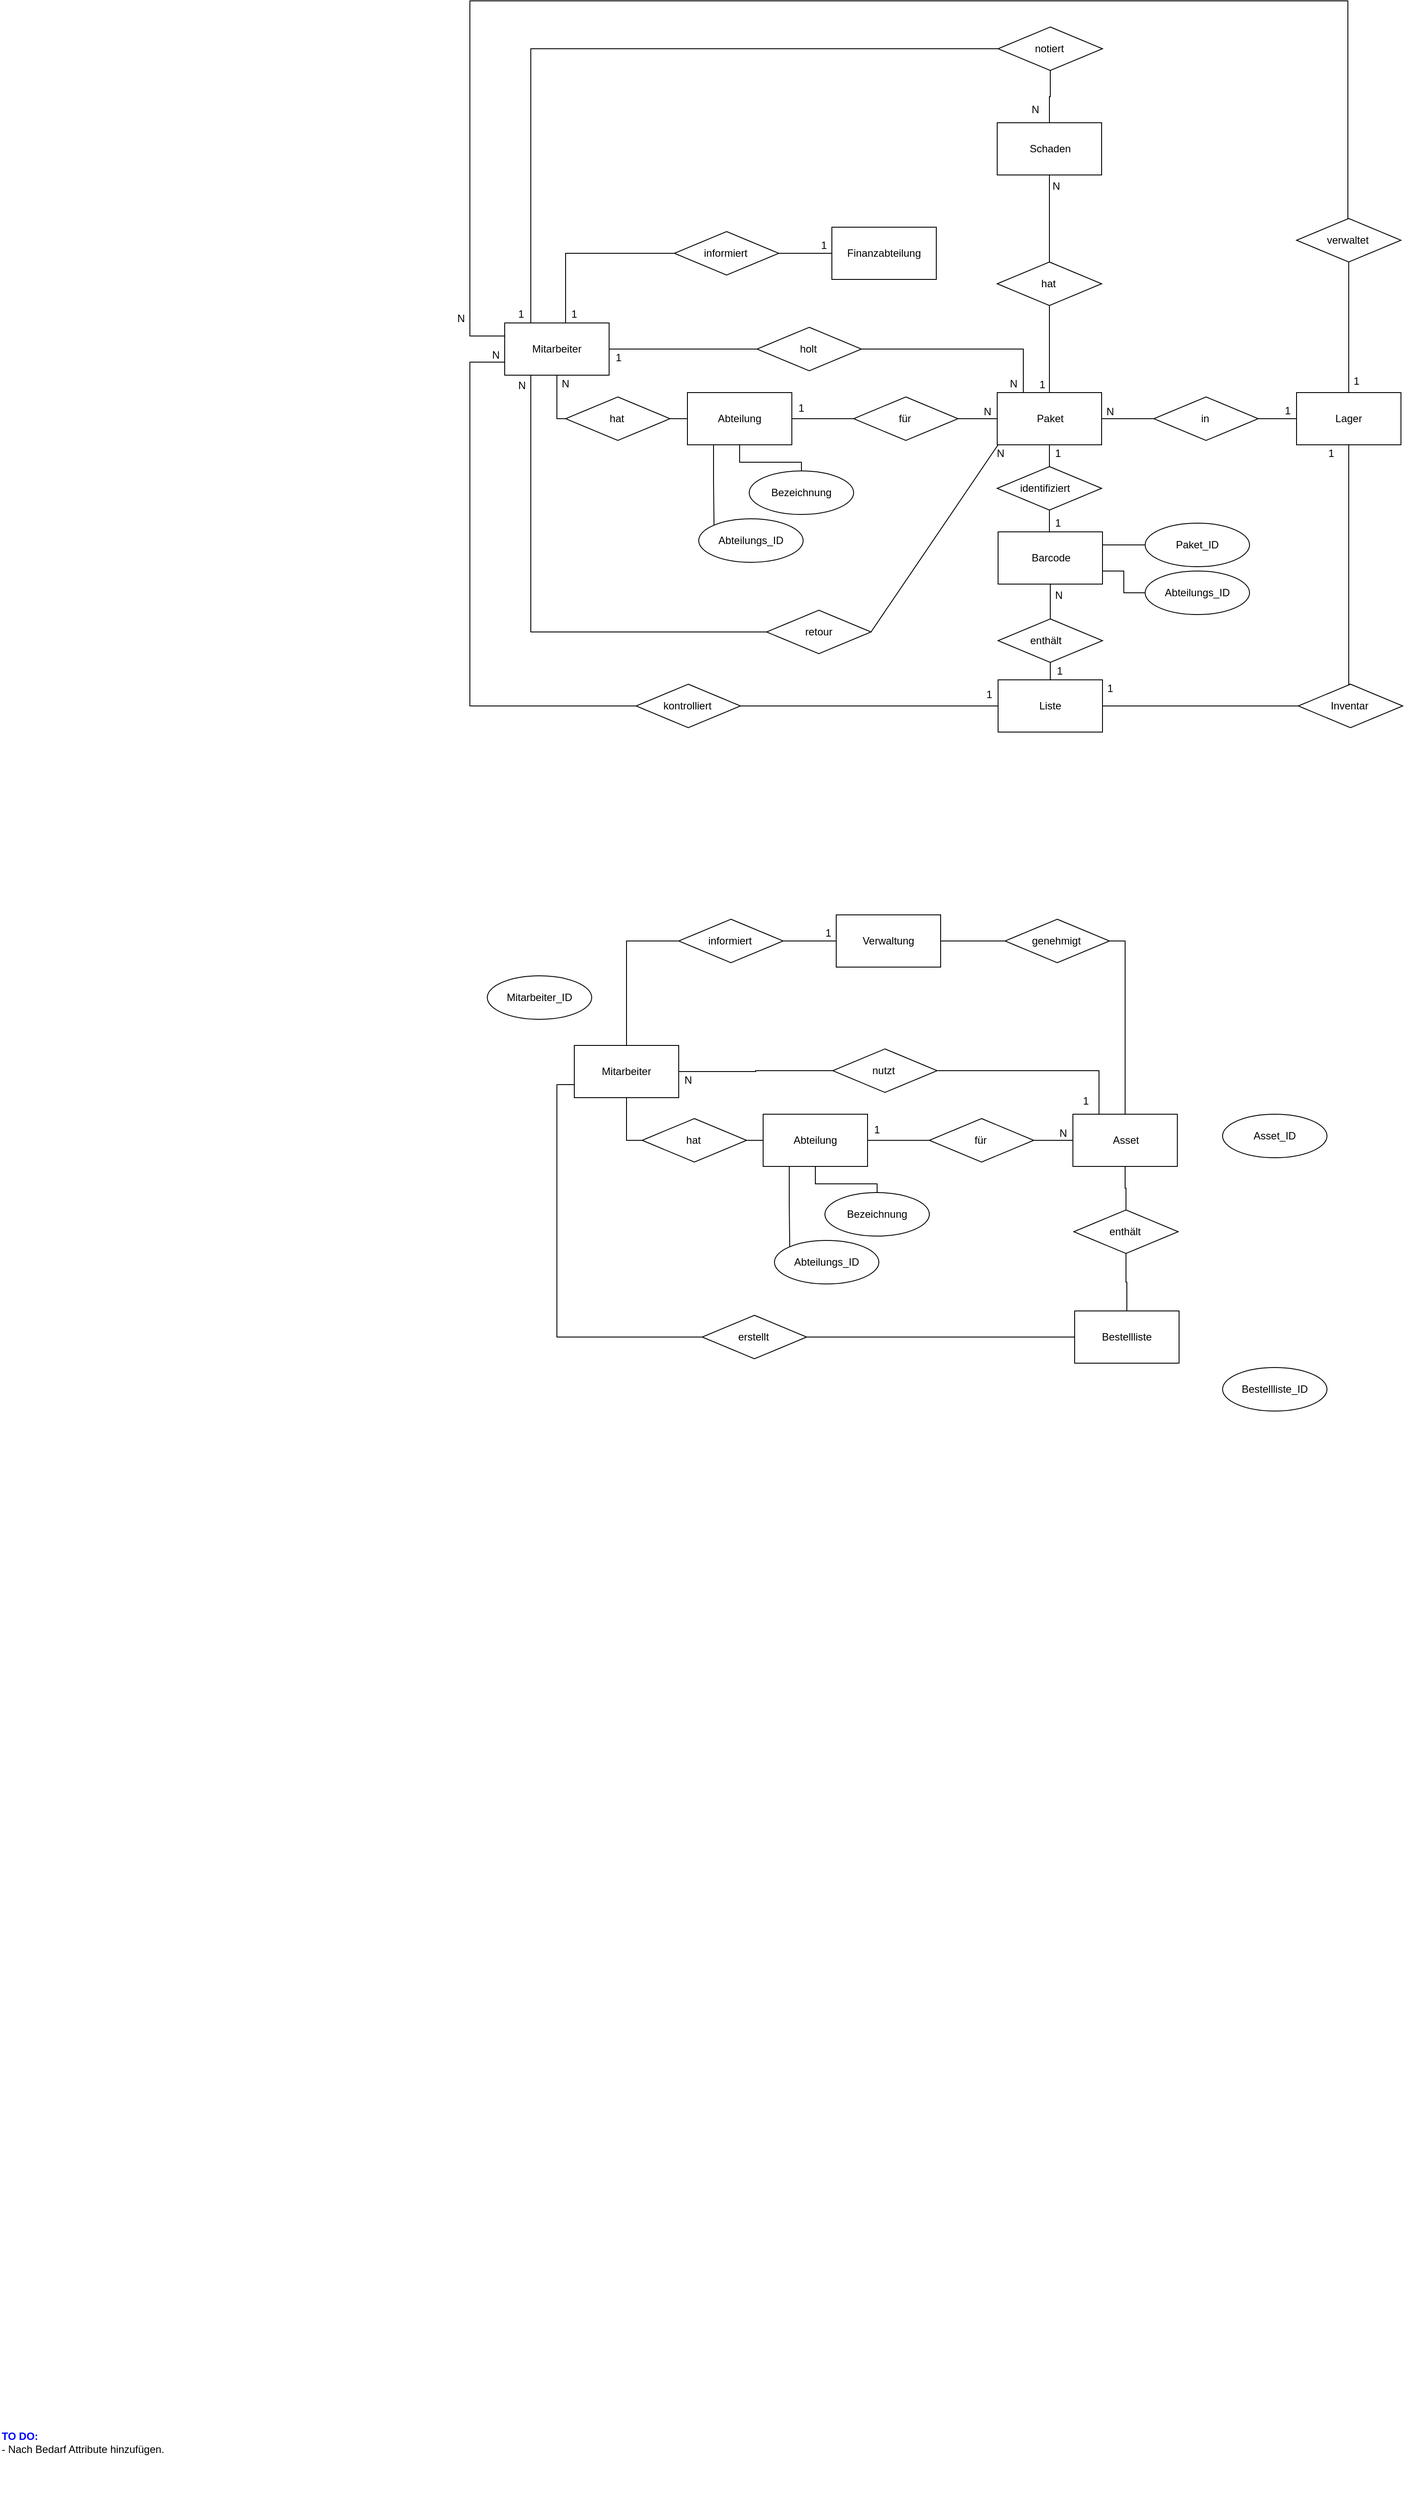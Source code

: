 <mxfile version="14.6.6" type="device"><diagram id="R2lEEEUBdFMjLlhIrx00" name="Page-1"><mxGraphModel dx="4223" dy="2031" grid="1" gridSize="10" guides="1" tooltips="1" connect="1" arrows="1" fold="1" page="1" pageScale="1" pageWidth="850" pageHeight="1100" math="0" shadow="0" extFonts="Permanent Marker^https://fonts.googleapis.com/css?family=Permanent+Marker"><root><mxCell id="0"/><mxCell id="1" parent="0"/><mxCell id="Y0P3rs4uNeHjat1fRH72-158" value="&lt;div align=&quot;left&quot;&gt;&lt;b&gt;&lt;font color=&quot;#0000FF&quot;&gt;TO DO:&lt;/font&gt; &lt;/b&gt;&lt;br&gt;&lt;/div&gt;&lt;div align=&quot;left&quot;&gt;- Nach Bedarf Attribute hinzufügen.&lt;/div&gt;" style="text;html=1;strokeColor=none;fillColor=none;align=left;verticalAlign=middle;whiteSpace=wrap;rounded=0;" parent="1" vertex="1"><mxGeometry x="-2390" y="1740" width="399" height="130" as="geometry"/></mxCell><mxCell id="_R_d_fyW46zc55ehOHIV-56" style="edgeStyle=orthogonalEdgeStyle;rounded=0;orthogonalLoop=1;jettySize=auto;html=1;exitX=1;exitY=0.5;exitDx=0;exitDy=0;entryX=0;entryY=0.5;entryDx=0;entryDy=0;endArrow=none;endFill=0;" edge="1" parent="1" source="_R_d_fyW46zc55ehOHIV-1" target="_R_d_fyW46zc55ehOHIV-52"><mxGeometry relative="1" as="geometry"/></mxCell><mxCell id="_R_d_fyW46zc55ehOHIV-76" style="edgeStyle=orthogonalEdgeStyle;rounded=0;orthogonalLoop=1;jettySize=auto;html=1;exitX=0;exitY=0.75;exitDx=0;exitDy=0;entryX=0;entryY=0.5;entryDx=0;entryDy=0;endArrow=none;endFill=0;" edge="1" parent="1" source="_R_d_fyW46zc55ehOHIV-1" target="_R_d_fyW46zc55ehOHIV-74"><mxGeometry relative="1" as="geometry"><Array as="points"><mxPoint x="-1850" y="-585"/><mxPoint x="-1850" y="-190"/></Array></mxGeometry></mxCell><mxCell id="_R_d_fyW46zc55ehOHIV-95" style="edgeStyle=orthogonalEdgeStyle;rounded=0;orthogonalLoop=1;jettySize=auto;html=1;exitX=0.5;exitY=1;exitDx=0;exitDy=0;entryX=0;entryY=0.5;entryDx=0;entryDy=0;endArrow=none;endFill=0;" edge="1" parent="1" source="_R_d_fyW46zc55ehOHIV-1" target="_R_d_fyW46zc55ehOHIV-91"><mxGeometry relative="1" as="geometry"><Array as="points"><mxPoint x="-1780" y="-570"/><mxPoint x="-1780" y="-275"/></Array></mxGeometry></mxCell><mxCell id="_R_d_fyW46zc55ehOHIV-115" style="edgeStyle=orthogonalEdgeStyle;rounded=0;orthogonalLoop=1;jettySize=auto;html=1;exitX=1;exitY=0;exitDx=0;exitDy=0;entryX=0;entryY=0.5;entryDx=0;entryDy=0;endArrow=none;endFill=0;" edge="1" parent="1" source="_R_d_fyW46zc55ehOHIV-1" target="_R_d_fyW46zc55ehOHIV-87"><mxGeometry relative="1" as="geometry"><Array as="points"><mxPoint x="-1740" y="-630"/><mxPoint x="-1740" y="-710"/></Array></mxGeometry></mxCell><mxCell id="_R_d_fyW46zc55ehOHIV-116" style="edgeStyle=orthogonalEdgeStyle;rounded=0;orthogonalLoop=1;jettySize=auto;html=1;exitX=0;exitY=0.25;exitDx=0;exitDy=0;endArrow=none;endFill=0;entryX=0.5;entryY=0;entryDx=0;entryDy=0;" edge="1" parent="1" source="_R_d_fyW46zc55ehOHIV-1" target="_R_d_fyW46zc55ehOHIV-118"><mxGeometry relative="1" as="geometry"><mxPoint x="-841" y="-850" as="targetPoint"/><Array as="points"><mxPoint x="-1850" y="-615"/><mxPoint x="-1850" y="-1000"/><mxPoint x="-841" y="-1000"/><mxPoint x="-841" y="-750"/></Array></mxGeometry></mxCell><mxCell id="_R_d_fyW46zc55ehOHIV-125" style="edgeStyle=orthogonalEdgeStyle;rounded=0;orthogonalLoop=1;jettySize=auto;html=1;exitX=0.5;exitY=0;exitDx=0;exitDy=0;endArrow=none;endFill=0;entryX=0;entryY=0.5;entryDx=0;entryDy=0;" edge="1" parent="1" source="_R_d_fyW46zc55ehOHIV-1" target="_R_d_fyW46zc55ehOHIV-33"><mxGeometry relative="1" as="geometry"><mxPoint x="-1750.059" y="-950" as="targetPoint"/><Array as="points"><mxPoint x="-1780" y="-630"/><mxPoint x="-1780" y="-945"/></Array></mxGeometry></mxCell><mxCell id="_R_d_fyW46zc55ehOHIV-1" value="" style="rounded=0;whiteSpace=wrap;html=1;" vertex="1" parent="1"><mxGeometry x="-1810" y="-630" width="120" height="60" as="geometry"/></mxCell><mxCell id="_R_d_fyW46zc55ehOHIV-3" style="edgeStyle=orthogonalEdgeStyle;rounded=0;orthogonalLoop=1;jettySize=auto;html=1;exitX=1;exitY=0.5;exitDx=0;exitDy=0;entryX=0;entryY=0.5;entryDx=0;entryDy=0;endArrow=none;endFill=0;" edge="1" parent="1" source="_R_d_fyW46zc55ehOHIV-5" target="_R_d_fyW46zc55ehOHIV-27"><mxGeometry relative="1" as="geometry"/></mxCell><mxCell id="_R_d_fyW46zc55ehOHIV-4" style="edgeStyle=orthogonalEdgeStyle;rounded=0;orthogonalLoop=1;jettySize=auto;html=1;exitX=0.5;exitY=1;exitDx=0;exitDy=0;entryX=0.5;entryY=0;entryDx=0;entryDy=0;endArrow=none;endFill=0;" edge="1" parent="1" source="_R_d_fyW46zc55ehOHIV-5" target="_R_d_fyW46zc55ehOHIV-16"><mxGeometry relative="1" as="geometry"/></mxCell><mxCell id="_R_d_fyW46zc55ehOHIV-55" style="edgeStyle=orthogonalEdgeStyle;rounded=0;orthogonalLoop=1;jettySize=auto;html=1;exitX=0.25;exitY=0;exitDx=0;exitDy=0;entryX=1;entryY=0.5;entryDx=0;entryDy=0;endArrow=none;endFill=0;" edge="1" parent="1" source="_R_d_fyW46zc55ehOHIV-5" target="_R_d_fyW46zc55ehOHIV-52"><mxGeometry relative="1" as="geometry"/></mxCell><mxCell id="_R_d_fyW46zc55ehOHIV-5" value="" style="rounded=0;whiteSpace=wrap;html=1;" vertex="1" parent="1"><mxGeometry x="-1244" y="-550" width="120" height="60" as="geometry"/></mxCell><mxCell id="_R_d_fyW46zc55ehOHIV-6" value="Paket" style="text;html=1;strokeColor=none;fillColor=none;align=center;verticalAlign=middle;whiteSpace=wrap;rounded=0;" vertex="1" parent="1"><mxGeometry x="-1203" y="-530" width="40" height="20" as="geometry"/></mxCell><mxCell id="_R_d_fyW46zc55ehOHIV-7" style="edgeStyle=orthogonalEdgeStyle;rounded=0;orthogonalLoop=1;jettySize=auto;html=1;exitX=0.5;exitY=0;exitDx=0;exitDy=0;entryX=0.5;entryY=1;entryDx=0;entryDy=0;endArrow=none;endFill=0;" edge="1" parent="1" source="_R_d_fyW46zc55ehOHIV-8" target="_R_d_fyW46zc55ehOHIV-18"><mxGeometry relative="1" as="geometry"/></mxCell><mxCell id="_R_d_fyW46zc55ehOHIV-8" value="" style="rounded=0;whiteSpace=wrap;html=1;" vertex="1" parent="1"><mxGeometry x="-1243" y="-220" width="120" height="60" as="geometry"/></mxCell><mxCell id="_R_d_fyW46zc55ehOHIV-9" value="Liste" style="text;html=1;strokeColor=none;fillColor=none;align=center;verticalAlign=middle;whiteSpace=wrap;rounded=0;" vertex="1" parent="1"><mxGeometry x="-1203" y="-200" width="40" height="20" as="geometry"/></mxCell><mxCell id="_R_d_fyW46zc55ehOHIV-10" style="edgeStyle=orthogonalEdgeStyle;rounded=0;orthogonalLoop=1;jettySize=auto;html=1;exitX=0.5;exitY=0;exitDx=0;exitDy=0;entryX=0.5;entryY=1;entryDx=0;entryDy=0;endArrow=none;endFill=0;" edge="1" parent="1" source="_R_d_fyW46zc55ehOHIV-14" target="_R_d_fyW46zc55ehOHIV-16"><mxGeometry relative="1" as="geometry"/></mxCell><mxCell id="_R_d_fyW46zc55ehOHIV-11" style="edgeStyle=orthogonalEdgeStyle;rounded=0;orthogonalLoop=1;jettySize=auto;html=1;exitX=0.5;exitY=1;exitDx=0;exitDy=0;entryX=0.5;entryY=0;entryDx=0;entryDy=0;endArrow=none;endFill=0;" edge="1" parent="1" source="_R_d_fyW46zc55ehOHIV-14" target="_R_d_fyW46zc55ehOHIV-18"><mxGeometry relative="1" as="geometry"/></mxCell><mxCell id="_R_d_fyW46zc55ehOHIV-12" style="edgeStyle=orthogonalEdgeStyle;rounded=0;orthogonalLoop=1;jettySize=auto;html=1;exitX=1;exitY=0.25;exitDx=0;exitDy=0;entryX=0;entryY=0.5;entryDx=0;entryDy=0;endArrow=none;endFill=0;" edge="1" parent="1" source="_R_d_fyW46zc55ehOHIV-14" target="_R_d_fyW46zc55ehOHIV-29"><mxGeometry relative="1" as="geometry"/></mxCell><mxCell id="_R_d_fyW46zc55ehOHIV-13" style="edgeStyle=orthogonalEdgeStyle;rounded=0;orthogonalLoop=1;jettySize=auto;html=1;exitX=1;exitY=0.75;exitDx=0;exitDy=0;entryX=0;entryY=0.5;entryDx=0;entryDy=0;endArrow=none;endFill=0;" edge="1" parent="1" source="_R_d_fyW46zc55ehOHIV-14" target="_R_d_fyW46zc55ehOHIV-31"><mxGeometry relative="1" as="geometry"/></mxCell><mxCell id="_R_d_fyW46zc55ehOHIV-14" value="" style="rounded=0;whiteSpace=wrap;html=1;" vertex="1" parent="1"><mxGeometry x="-1243" y="-390" width="120" height="60" as="geometry"/></mxCell><mxCell id="_R_d_fyW46zc55ehOHIV-15" value="Barcode" style="text;html=1;strokeColor=none;fillColor=none;align=center;verticalAlign=middle;whiteSpace=wrap;rounded=0;" vertex="1" parent="1"><mxGeometry x="-1202" y="-370" width="40" height="20" as="geometry"/></mxCell><mxCell id="_R_d_fyW46zc55ehOHIV-16" value="" style="rhombus;whiteSpace=wrap;html=1;" vertex="1" parent="1"><mxGeometry x="-1244" y="-465" width="120" height="50" as="geometry"/></mxCell><mxCell id="_R_d_fyW46zc55ehOHIV-17" value="identifiziert" style="text;html=1;strokeColor=none;fillColor=none;align=center;verticalAlign=middle;whiteSpace=wrap;rounded=0;" vertex="1" parent="1"><mxGeometry x="-1209" y="-450" width="40" height="20" as="geometry"/></mxCell><mxCell id="_R_d_fyW46zc55ehOHIV-18" value="" style="rhombus;whiteSpace=wrap;html=1;" vertex="1" parent="1"><mxGeometry x="-1243" y="-290" width="120" height="50" as="geometry"/></mxCell><mxCell id="_R_d_fyW46zc55ehOHIV-19" value="enthält" style="text;html=1;strokeColor=none;fillColor=none;align=center;verticalAlign=middle;whiteSpace=wrap;rounded=0;" vertex="1" parent="1"><mxGeometry x="-1208" y="-275" width="40" height="20" as="geometry"/></mxCell><mxCell id="_R_d_fyW46zc55ehOHIV-20" style="edgeStyle=orthogonalEdgeStyle;rounded=0;orthogonalLoop=1;jettySize=auto;html=1;exitX=0.5;exitY=1;exitDx=0;exitDy=0;entryX=0.5;entryY=0;entryDx=0;entryDy=0;endArrow=none;endFill=0;" edge="1" parent="1" source="_R_d_fyW46zc55ehOHIV-22" target="_R_d_fyW46zc55ehOHIV-25"><mxGeometry relative="1" as="geometry"/></mxCell><mxCell id="_R_d_fyW46zc55ehOHIV-22" value="" style="rounded=0;whiteSpace=wrap;html=1;" vertex="1" parent="1"><mxGeometry x="-1244" y="-860" width="120" height="60" as="geometry"/></mxCell><mxCell id="_R_d_fyW46zc55ehOHIV-23" value="Schaden" style="text;html=1;strokeColor=none;fillColor=none;align=center;verticalAlign=middle;whiteSpace=wrap;rounded=0;" vertex="1" parent="1"><mxGeometry x="-1203" y="-840" width="40" height="20" as="geometry"/></mxCell><mxCell id="_R_d_fyW46zc55ehOHIV-24" style="edgeStyle=orthogonalEdgeStyle;rounded=0;orthogonalLoop=1;jettySize=auto;html=1;exitX=0.5;exitY=1;exitDx=0;exitDy=0;endArrow=none;endFill=0;" edge="1" parent="1" source="_R_d_fyW46zc55ehOHIV-25" target="_R_d_fyW46zc55ehOHIV-5"><mxGeometry relative="1" as="geometry"/></mxCell><mxCell id="_R_d_fyW46zc55ehOHIV-25" value="" style="rhombus;whiteSpace=wrap;html=1;" vertex="1" parent="1"><mxGeometry x="-1244" y="-700" width="120" height="50" as="geometry"/></mxCell><mxCell id="_R_d_fyW46zc55ehOHIV-26" value="hat" style="text;html=1;strokeColor=none;fillColor=none;align=center;verticalAlign=middle;whiteSpace=wrap;rounded=0;" vertex="1" parent="1"><mxGeometry x="-1205" y="-685" width="40" height="20" as="geometry"/></mxCell><mxCell id="_R_d_fyW46zc55ehOHIV-27" value="" style="rhombus;whiteSpace=wrap;html=1;" vertex="1" parent="1"><mxGeometry x="-1064" y="-545" width="120" height="50" as="geometry"/></mxCell><mxCell id="_R_d_fyW46zc55ehOHIV-28" value="in" style="text;html=1;strokeColor=none;fillColor=none;align=center;verticalAlign=middle;whiteSpace=wrap;rounded=0;" vertex="1" parent="1"><mxGeometry x="-1025" y="-530" width="40" height="20" as="geometry"/></mxCell><mxCell id="_R_d_fyW46zc55ehOHIV-29" value="" style="ellipse;whiteSpace=wrap;html=1;" vertex="1" parent="1"><mxGeometry x="-1074" y="-400" width="120" height="50" as="geometry"/></mxCell><mxCell id="_R_d_fyW46zc55ehOHIV-30" value="Paket_ID" style="text;html=1;strokeColor=none;fillColor=none;align=center;verticalAlign=middle;whiteSpace=wrap;rounded=0;" vertex="1" parent="1"><mxGeometry x="-1034" y="-385" width="40" height="20" as="geometry"/></mxCell><mxCell id="_R_d_fyW46zc55ehOHIV-31" value="" style="ellipse;whiteSpace=wrap;html=1;" vertex="1" parent="1"><mxGeometry x="-1074" y="-345" width="120" height="50" as="geometry"/></mxCell><mxCell id="_R_d_fyW46zc55ehOHIV-32" value="Abteilungs_ID" style="text;html=1;strokeColor=none;fillColor=none;align=center;verticalAlign=middle;whiteSpace=wrap;rounded=0;" vertex="1" parent="1"><mxGeometry x="-1034" y="-330" width="40" height="20" as="geometry"/></mxCell><mxCell id="_R_d_fyW46zc55ehOHIV-123" style="edgeStyle=orthogonalEdgeStyle;rounded=0;orthogonalLoop=1;jettySize=auto;html=1;exitX=0.5;exitY=1;exitDx=0;exitDy=0;entryX=0.5;entryY=0;entryDx=0;entryDy=0;endArrow=none;endFill=0;" edge="1" parent="1" source="_R_d_fyW46zc55ehOHIV-33" target="_R_d_fyW46zc55ehOHIV-22"><mxGeometry relative="1" as="geometry"/></mxCell><mxCell id="_R_d_fyW46zc55ehOHIV-33" value="" style="rhombus;whiteSpace=wrap;html=1;" vertex="1" parent="1"><mxGeometry x="-1243" y="-970" width="120" height="50" as="geometry"/></mxCell><mxCell id="_R_d_fyW46zc55ehOHIV-34" value="notiert" style="text;html=1;strokeColor=none;fillColor=none;align=center;verticalAlign=middle;whiteSpace=wrap;rounded=0;" vertex="1" parent="1"><mxGeometry x="-1204" y="-955" width="40" height="20" as="geometry"/></mxCell><mxCell id="_R_d_fyW46zc55ehOHIV-36" value="N" style="text;html=1;strokeColor=none;fillColor=none;align=center;verticalAlign=middle;whiteSpace=wrap;rounded=0;" vertex="1" parent="1"><mxGeometry x="-1275" y="-538" width="40" height="20" as="geometry"/></mxCell><mxCell id="_R_d_fyW46zc55ehOHIV-37" value="1" style="text;html=1;strokeColor=none;fillColor=none;align=center;verticalAlign=middle;whiteSpace=wrap;rounded=0;" vertex="1" parent="1"><mxGeometry x="-1194" y="-410" width="40" height="20" as="geometry"/></mxCell><mxCell id="_R_d_fyW46zc55ehOHIV-38" value="1" style="text;html=1;strokeColor=none;fillColor=none;align=center;verticalAlign=middle;whiteSpace=wrap;rounded=0;" vertex="1" parent="1"><mxGeometry x="-1194" y="-490" width="40" height="20" as="geometry"/></mxCell><mxCell id="_R_d_fyW46zc55ehOHIV-39" value="1" style="text;html=1;strokeColor=none;fillColor=none;align=center;verticalAlign=middle;whiteSpace=wrap;rounded=0;" vertex="1" parent="1"><mxGeometry x="-1192" y="-240" width="40" height="20" as="geometry"/></mxCell><mxCell id="_R_d_fyW46zc55ehOHIV-40" value="N" style="text;html=1;strokeColor=none;fillColor=none;align=center;verticalAlign=middle;whiteSpace=wrap;rounded=0;" vertex="1" parent="1"><mxGeometry x="-1193" y="-327" width="40" height="20" as="geometry"/></mxCell><mxCell id="_R_d_fyW46zc55ehOHIV-41" value="1" style="text;html=1;strokeColor=none;fillColor=none;align=center;verticalAlign=middle;whiteSpace=wrap;rounded=0;" vertex="1" parent="1"><mxGeometry x="-1273" y="-213" width="40" height="20" as="geometry"/></mxCell><mxCell id="_R_d_fyW46zc55ehOHIV-42" value="N" style="text;html=1;strokeColor=none;fillColor=none;align=center;verticalAlign=middle;whiteSpace=wrap;rounded=0;" vertex="1" parent="1"><mxGeometry x="-1245" y="-570" width="40" height="20" as="geometry"/></mxCell><mxCell id="_R_d_fyW46zc55ehOHIV-43" value="1" style="text;html=1;strokeColor=none;fillColor=none;align=center;verticalAlign=middle;whiteSpace=wrap;rounded=0;" vertex="1" parent="1"><mxGeometry x="-1212" y="-569" width="40" height="20" as="geometry"/></mxCell><mxCell id="_R_d_fyW46zc55ehOHIV-44" value="N" style="text;html=1;strokeColor=none;fillColor=none;align=center;verticalAlign=middle;whiteSpace=wrap;rounded=0;" vertex="1" parent="1"><mxGeometry x="-1196" y="-797" width="40" height="20" as="geometry"/></mxCell><mxCell id="_R_d_fyW46zc55ehOHIV-45" value="N" style="text;html=1;strokeColor=none;fillColor=none;align=center;verticalAlign=middle;whiteSpace=wrap;rounded=0;" vertex="1" parent="1"><mxGeometry x="-1220" y="-885" width="40" height="20" as="geometry"/></mxCell><mxCell id="_R_d_fyW46zc55ehOHIV-46" value="N" style="text;html=1;strokeColor=none;fillColor=none;align=center;verticalAlign=middle;whiteSpace=wrap;rounded=0;" vertex="1" parent="1"><mxGeometry x="-1260" y="-490" width="40" height="20" as="geometry"/></mxCell><mxCell id="_R_d_fyW46zc55ehOHIV-47" value="N" style="text;html=1;strokeColor=none;fillColor=none;align=center;verticalAlign=middle;whiteSpace=wrap;rounded=0;" vertex="1" parent="1"><mxGeometry x="-1134" y="-538" width="40" height="20" as="geometry"/></mxCell><mxCell id="_R_d_fyW46zc55ehOHIV-48" value="1" style="text;html=1;strokeColor=none;fillColor=none;align=center;verticalAlign=middle;whiteSpace=wrap;rounded=0;" vertex="1" parent="1"><mxGeometry x="-1134" y="-220" width="40" height="20" as="geometry"/></mxCell><mxCell id="_R_d_fyW46zc55ehOHIV-50" value="Mitarbeiter" style="text;html=1;strokeColor=none;fillColor=none;align=center;verticalAlign=middle;whiteSpace=wrap;rounded=0;" vertex="1" parent="1"><mxGeometry x="-1770" y="-610" width="40" height="20" as="geometry"/></mxCell><mxCell id="_R_d_fyW46zc55ehOHIV-52" value="" style="rhombus;whiteSpace=wrap;html=1;" vertex="1" parent="1"><mxGeometry x="-1520" y="-625" width="120" height="50" as="geometry"/></mxCell><mxCell id="_R_d_fyW46zc55ehOHIV-53" value="holt" style="text;html=1;strokeColor=none;fillColor=none;align=center;verticalAlign=middle;whiteSpace=wrap;rounded=0;" vertex="1" parent="1"><mxGeometry x="-1481" y="-610" width="40" height="20" as="geometry"/></mxCell><mxCell id="_R_d_fyW46zc55ehOHIV-57" style="edgeStyle=orthogonalEdgeStyle;rounded=0;orthogonalLoop=1;jettySize=auto;html=1;exitX=0.5;exitY=1;exitDx=0;exitDy=0;entryX=0.5;entryY=0;entryDx=0;entryDy=0;endArrow=none;endFill=0;" edge="1" parent="1" source="_R_d_fyW46zc55ehOHIV-60" target="_R_d_fyW46zc55ehOHIV-64"><mxGeometry relative="1" as="geometry"/></mxCell><mxCell id="_R_d_fyW46zc55ehOHIV-58" style="edgeStyle=orthogonalEdgeStyle;rounded=0;orthogonalLoop=1;jettySize=auto;html=1;exitX=0.25;exitY=1;exitDx=0;exitDy=0;entryX=0;entryY=0;entryDx=0;entryDy=0;endArrow=none;endFill=0;" edge="1" parent="1" source="_R_d_fyW46zc55ehOHIV-60" target="_R_d_fyW46zc55ehOHIV-66"><mxGeometry relative="1" as="geometry"/></mxCell><mxCell id="_R_d_fyW46zc55ehOHIV-59" style="edgeStyle=orthogonalEdgeStyle;rounded=0;orthogonalLoop=1;jettySize=auto;html=1;exitX=1;exitY=0.5;exitDx=0;exitDy=0;entryX=0;entryY=0.5;entryDx=0;entryDy=0;endArrow=none;endFill=0;" edge="1" parent="1" source="_R_d_fyW46zc55ehOHIV-60" target="_R_d_fyW46zc55ehOHIV-62"><mxGeometry relative="1" as="geometry"/></mxCell><mxCell id="_R_d_fyW46zc55ehOHIV-60" value="" style="rounded=0;whiteSpace=wrap;html=1;" vertex="1" parent="1"><mxGeometry x="-1600" y="-550" width="120" height="60" as="geometry"/></mxCell><mxCell id="_R_d_fyW46zc55ehOHIV-61" value="Abteilung" style="text;html=1;strokeColor=none;fillColor=none;align=center;verticalAlign=middle;whiteSpace=wrap;rounded=0;" vertex="1" parent="1"><mxGeometry x="-1560" y="-530" width="40" height="20" as="geometry"/></mxCell><mxCell id="_R_d_fyW46zc55ehOHIV-69" style="edgeStyle=orthogonalEdgeStyle;rounded=0;orthogonalLoop=1;jettySize=auto;html=1;exitX=1;exitY=0.5;exitDx=0;exitDy=0;endArrow=none;endFill=0;" edge="1" parent="1" source="_R_d_fyW46zc55ehOHIV-62" target="_R_d_fyW46zc55ehOHIV-5"><mxGeometry relative="1" as="geometry"/></mxCell><mxCell id="_R_d_fyW46zc55ehOHIV-62" value="" style="rhombus;whiteSpace=wrap;html=1;" vertex="1" parent="1"><mxGeometry x="-1409" y="-545" width="120" height="50" as="geometry"/></mxCell><mxCell id="_R_d_fyW46zc55ehOHIV-63" value="für" style="text;html=1;strokeColor=none;fillColor=none;align=center;verticalAlign=middle;whiteSpace=wrap;rounded=0;" vertex="1" parent="1"><mxGeometry x="-1370" y="-530" width="40" height="20" as="geometry"/></mxCell><mxCell id="_R_d_fyW46zc55ehOHIV-64" value="" style="ellipse;whiteSpace=wrap;html=1;" vertex="1" parent="1"><mxGeometry x="-1529" y="-460" width="120" height="50" as="geometry"/></mxCell><mxCell id="_R_d_fyW46zc55ehOHIV-65" value="Bezeichnung" style="text;html=1;strokeColor=none;fillColor=none;align=center;verticalAlign=middle;whiteSpace=wrap;rounded=0;" vertex="1" parent="1"><mxGeometry x="-1489" y="-445" width="40" height="20" as="geometry"/></mxCell><mxCell id="_R_d_fyW46zc55ehOHIV-66" value="" style="ellipse;whiteSpace=wrap;html=1;" vertex="1" parent="1"><mxGeometry x="-1587" y="-405" width="120" height="50" as="geometry"/></mxCell><mxCell id="_R_d_fyW46zc55ehOHIV-67" value="Abteilungs_ID" style="text;html=1;strokeColor=none;fillColor=none;align=center;verticalAlign=middle;whiteSpace=wrap;rounded=0;" vertex="1" parent="1"><mxGeometry x="-1547" y="-390" width="40" height="20" as="geometry"/></mxCell><mxCell id="_R_d_fyW46zc55ehOHIV-68" value="1" style="text;html=1;strokeColor=none;fillColor=none;align=center;verticalAlign=middle;whiteSpace=wrap;rounded=0;" vertex="1" parent="1"><mxGeometry x="-1489" y="-542" width="40" height="20" as="geometry"/></mxCell><mxCell id="_R_d_fyW46zc55ehOHIV-77" style="edgeStyle=orthogonalEdgeStyle;rounded=0;orthogonalLoop=1;jettySize=auto;html=1;exitX=1;exitY=0.5;exitDx=0;exitDy=0;entryX=0;entryY=0.5;entryDx=0;entryDy=0;endArrow=none;endFill=0;" edge="1" parent="1" source="_R_d_fyW46zc55ehOHIV-74" target="_R_d_fyW46zc55ehOHIV-8"><mxGeometry relative="1" as="geometry"/></mxCell><mxCell id="_R_d_fyW46zc55ehOHIV-74" value="" style="rhombus;whiteSpace=wrap;html=1;" vertex="1" parent="1"><mxGeometry x="-1659" y="-215" width="120" height="50" as="geometry"/></mxCell><mxCell id="_R_d_fyW46zc55ehOHIV-75" value="kontrolliert" style="text;html=1;strokeColor=none;fillColor=none;align=center;verticalAlign=middle;whiteSpace=wrap;rounded=0;" vertex="1" parent="1"><mxGeometry x="-1620" y="-200" width="40" height="20" as="geometry"/></mxCell><mxCell id="_R_d_fyW46zc55ehOHIV-84" style="edgeStyle=orthogonalEdgeStyle;rounded=0;orthogonalLoop=1;jettySize=auto;html=1;exitX=0;exitY=0.5;exitDx=0;exitDy=0;entryX=1;entryY=0.5;entryDx=0;entryDy=0;endArrow=none;endFill=0;" edge="1" parent="1" source="_R_d_fyW46zc55ehOHIV-85" target="_R_d_fyW46zc55ehOHIV-87"><mxGeometry relative="1" as="geometry"/></mxCell><mxCell id="_R_d_fyW46zc55ehOHIV-85" value="" style="rounded=0;whiteSpace=wrap;html=1;" vertex="1" parent="1"><mxGeometry x="-1434" y="-740" width="120" height="60" as="geometry"/></mxCell><mxCell id="_R_d_fyW46zc55ehOHIV-86" value="Finanzabteilung" style="text;html=1;strokeColor=none;fillColor=none;align=center;verticalAlign=middle;whiteSpace=wrap;rounded=0;" vertex="1" parent="1"><mxGeometry x="-1394" y="-720" width="40" height="20" as="geometry"/></mxCell><mxCell id="_R_d_fyW46zc55ehOHIV-87" value="" style="rhombus;whiteSpace=wrap;html=1;" vertex="1" parent="1"><mxGeometry x="-1615" y="-735" width="120" height="50" as="geometry"/></mxCell><mxCell id="_R_d_fyW46zc55ehOHIV-88" value="informiert" style="text;html=1;strokeColor=none;fillColor=none;align=center;verticalAlign=middle;whiteSpace=wrap;rounded=0;" vertex="1" parent="1"><mxGeometry x="-1576" y="-720" width="40" height="20" as="geometry"/></mxCell><mxCell id="_R_d_fyW46zc55ehOHIV-89" value="1" style="text;html=1;strokeColor=none;fillColor=none;align=center;verticalAlign=middle;whiteSpace=wrap;rounded=0;" vertex="1" parent="1"><mxGeometry x="-1463" y="-729" width="40" height="20" as="geometry"/></mxCell><mxCell id="_R_d_fyW46zc55ehOHIV-91" value="" style="rhombus;whiteSpace=wrap;html=1;" vertex="1" parent="1"><mxGeometry x="-1509" y="-300" width="120" height="50" as="geometry"/></mxCell><mxCell id="_R_d_fyW46zc55ehOHIV-94" value="" style="endArrow=none;html=1;exitX=1;exitY=0.5;exitDx=0;exitDy=0;" edge="1" parent="1" source="_R_d_fyW46zc55ehOHIV-91"><mxGeometry width="50" height="50" relative="1" as="geometry"><mxPoint x="-1293" y="-440" as="sourcePoint"/><mxPoint x="-1243" y="-490" as="targetPoint"/></mxGeometry></mxCell><mxCell id="_R_d_fyW46zc55ehOHIV-96" value="retour" style="text;html=1;strokeColor=none;fillColor=none;align=center;verticalAlign=middle;whiteSpace=wrap;rounded=0;" vertex="1" parent="1"><mxGeometry x="-1469" y="-285" width="40" height="20" as="geometry"/></mxCell><mxCell id="_R_d_fyW46zc55ehOHIV-97" style="edgeStyle=orthogonalEdgeStyle;rounded=0;orthogonalLoop=1;jettySize=auto;html=1;exitX=0;exitY=0.5;exitDx=0;exitDy=0;entryX=1;entryY=0.5;entryDx=0;entryDy=0;endArrow=none;endFill=0;" edge="1" parent="1" source="_R_d_fyW46zc55ehOHIV-98" target="_R_d_fyW46zc55ehOHIV-27"><mxGeometry relative="1" as="geometry"><mxPoint x="-790.0" y="-519" as="targetPoint"/></mxGeometry></mxCell><mxCell id="_R_d_fyW46zc55ehOHIV-110" style="edgeStyle=orthogonalEdgeStyle;rounded=0;orthogonalLoop=1;jettySize=auto;html=1;exitX=0.75;exitY=1;exitDx=0;exitDy=0;entryX=0.5;entryY=0;entryDx=0;entryDy=0;endArrow=none;endFill=0;" edge="1" parent="1" source="_R_d_fyW46zc55ehOHIV-98" target="_R_d_fyW46zc55ehOHIV-105"><mxGeometry relative="1" as="geometry"><Array as="points"><mxPoint x="-840" y="-490"/><mxPoint x="-840" y="-215"/></Array></mxGeometry></mxCell><mxCell id="_R_d_fyW46zc55ehOHIV-98" value="" style="rounded=0;whiteSpace=wrap;html=1;" vertex="1" parent="1"><mxGeometry x="-900" y="-550" width="120" height="60" as="geometry"/></mxCell><mxCell id="_R_d_fyW46zc55ehOHIV-99" value="Lager" style="text;html=1;strokeColor=none;fillColor=none;align=center;verticalAlign=middle;whiteSpace=wrap;rounded=0;" vertex="1" parent="1"><mxGeometry x="-860" y="-530" width="40" height="20" as="geometry"/></mxCell><mxCell id="_R_d_fyW46zc55ehOHIV-102" value="1" style="text;html=1;strokeColor=none;fillColor=none;align=center;verticalAlign=middle;whiteSpace=wrap;rounded=0;" vertex="1" parent="1"><mxGeometry x="-930" y="-539" width="40" height="20" as="geometry"/></mxCell><mxCell id="_R_d_fyW46zc55ehOHIV-103" value="1" style="text;html=1;strokeColor=none;fillColor=none;align=center;verticalAlign=middle;whiteSpace=wrap;rounded=0;" vertex="1" parent="1"><mxGeometry x="-851" y="-573" width="40" height="20" as="geometry"/></mxCell><mxCell id="_R_d_fyW46zc55ehOHIV-104" value="1" style="text;html=1;strokeColor=none;fillColor=none;align=center;verticalAlign=middle;whiteSpace=wrap;rounded=0;" vertex="1" parent="1"><mxGeometry x="-880" y="-490" width="40" height="20" as="geometry"/></mxCell><mxCell id="_R_d_fyW46zc55ehOHIV-114" style="edgeStyle=orthogonalEdgeStyle;rounded=0;orthogonalLoop=1;jettySize=auto;html=1;exitX=0;exitY=0.5;exitDx=0;exitDy=0;entryX=1;entryY=0.5;entryDx=0;entryDy=0;endArrow=none;endFill=0;" edge="1" parent="1" source="_R_d_fyW46zc55ehOHIV-105" target="_R_d_fyW46zc55ehOHIV-8"><mxGeometry relative="1" as="geometry"/></mxCell><mxCell id="_R_d_fyW46zc55ehOHIV-105" value="" style="rhombus;whiteSpace=wrap;html=1;" vertex="1" parent="1"><mxGeometry x="-898" y="-215" width="120" height="50" as="geometry"/></mxCell><mxCell id="_R_d_fyW46zc55ehOHIV-106" value="Inventar" style="text;html=1;strokeColor=none;fillColor=none;align=center;verticalAlign=middle;whiteSpace=wrap;rounded=0;" vertex="1" parent="1"><mxGeometry x="-859" y="-200" width="40" height="20" as="geometry"/></mxCell><mxCell id="_R_d_fyW46zc55ehOHIV-120" style="edgeStyle=orthogonalEdgeStyle;rounded=0;orthogonalLoop=1;jettySize=auto;html=1;exitX=0.5;exitY=1;exitDx=0;exitDy=0;entryX=0.5;entryY=0;entryDx=0;entryDy=0;endArrow=none;endFill=0;" edge="1" parent="1" source="_R_d_fyW46zc55ehOHIV-118" target="_R_d_fyW46zc55ehOHIV-98"><mxGeometry relative="1" as="geometry"/></mxCell><mxCell id="_R_d_fyW46zc55ehOHIV-118" value="" style="rhombus;whiteSpace=wrap;html=1;" vertex="1" parent="1"><mxGeometry x="-900" y="-750" width="120" height="50" as="geometry"/></mxCell><mxCell id="_R_d_fyW46zc55ehOHIV-119" value="verwaltet" style="text;html=1;strokeColor=none;fillColor=none;align=center;verticalAlign=middle;whiteSpace=wrap;rounded=0;" vertex="1" parent="1"><mxGeometry x="-861" y="-735" width="40" height="20" as="geometry"/></mxCell><mxCell id="_R_d_fyW46zc55ehOHIV-128" style="edgeStyle=orthogonalEdgeStyle;rounded=0;orthogonalLoop=1;jettySize=auto;html=1;exitX=1;exitY=0.5;exitDx=0;exitDy=0;entryX=0;entryY=0.5;entryDx=0;entryDy=0;endArrow=none;endFill=0;" edge="1" parent="1" source="_R_d_fyW46zc55ehOHIV-126" target="_R_d_fyW46zc55ehOHIV-60"><mxGeometry relative="1" as="geometry"/></mxCell><mxCell id="_R_d_fyW46zc55ehOHIV-129" style="edgeStyle=orthogonalEdgeStyle;rounded=0;orthogonalLoop=1;jettySize=auto;html=1;exitX=0;exitY=0.5;exitDx=0;exitDy=0;entryX=0.5;entryY=1;entryDx=0;entryDy=0;endArrow=none;endFill=0;" edge="1" parent="1" source="_R_d_fyW46zc55ehOHIV-126" target="_R_d_fyW46zc55ehOHIV-1"><mxGeometry relative="1" as="geometry"><Array as="points"><mxPoint x="-1750" y="-520"/></Array></mxGeometry></mxCell><mxCell id="_R_d_fyW46zc55ehOHIV-126" value="" style="rhombus;whiteSpace=wrap;html=1;" vertex="1" parent="1"><mxGeometry x="-1740" y="-545" width="120" height="50" as="geometry"/></mxCell><mxCell id="_R_d_fyW46zc55ehOHIV-127" value="hat" style="text;html=1;strokeColor=none;fillColor=none;align=center;verticalAlign=middle;whiteSpace=wrap;rounded=0;" vertex="1" parent="1"><mxGeometry x="-1701" y="-530" width="40" height="20" as="geometry"/></mxCell><mxCell id="_R_d_fyW46zc55ehOHIV-131" value="1" style="text;html=1;strokeColor=none;fillColor=none;align=center;verticalAlign=middle;whiteSpace=wrap;rounded=0;" vertex="1" parent="1"><mxGeometry x="-1750" y="-650" width="40" height="20" as="geometry"/></mxCell><mxCell id="_R_d_fyW46zc55ehOHIV-132" value="1" style="text;html=1;strokeColor=none;fillColor=none;align=center;verticalAlign=middle;whiteSpace=wrap;rounded=0;" vertex="1" parent="1"><mxGeometry x="-1699" y="-600" width="40" height="20" as="geometry"/></mxCell><mxCell id="_R_d_fyW46zc55ehOHIV-133" value="N" style="text;html=1;strokeColor=none;fillColor=none;align=center;verticalAlign=middle;whiteSpace=wrap;rounded=0;" vertex="1" parent="1"><mxGeometry x="-1760" y="-570" width="40" height="20" as="geometry"/></mxCell><mxCell id="_R_d_fyW46zc55ehOHIV-135" value="N" style="text;html=1;strokeColor=none;fillColor=none;align=center;verticalAlign=middle;whiteSpace=wrap;rounded=0;" vertex="1" parent="1"><mxGeometry x="-1810" y="-568" width="40" height="20" as="geometry"/></mxCell><mxCell id="_R_d_fyW46zc55ehOHIV-137" value="N" style="text;html=1;strokeColor=none;fillColor=none;align=center;verticalAlign=middle;whiteSpace=wrap;rounded=0;" vertex="1" parent="1"><mxGeometry x="-1840" y="-603" width="40" height="20" as="geometry"/></mxCell><mxCell id="_R_d_fyW46zc55ehOHIV-138" value="1" style="text;html=1;strokeColor=none;fillColor=none;align=center;verticalAlign=middle;whiteSpace=wrap;rounded=0;" vertex="1" parent="1"><mxGeometry x="-1811" y="-650" width="40" height="20" as="geometry"/></mxCell><mxCell id="_R_d_fyW46zc55ehOHIV-141" value="N" style="text;html=1;strokeColor=none;fillColor=none;align=center;verticalAlign=middle;whiteSpace=wrap;rounded=0;" vertex="1" parent="1"><mxGeometry x="-1880" y="-645" width="40" height="20" as="geometry"/></mxCell><mxCell id="_R_d_fyW46zc55ehOHIV-215" style="edgeStyle=orthogonalEdgeStyle;rounded=0;orthogonalLoop=1;jettySize=auto;html=1;exitX=0;exitY=0.75;exitDx=0;exitDy=0;endArrow=none;endFill=0;entryX=0;entryY=0.5;entryDx=0;entryDy=0;" edge="1" parent="1" source="_R_d_fyW46zc55ehOHIV-151" target="_R_d_fyW46zc55ehOHIV-216"><mxGeometry relative="1" as="geometry"><mxPoint x="-1680" y="500" as="targetPoint"/><Array as="points"><mxPoint x="-1750" y="245"/><mxPoint x="-1750" y="535"/></Array></mxGeometry></mxCell><mxCell id="_R_d_fyW46zc55ehOHIV-151" value="" style="rounded=0;whiteSpace=wrap;html=1;" vertex="1" parent="1"><mxGeometry x="-1730.0" y="200" width="120" height="60" as="geometry"/></mxCell><mxCell id="_R_d_fyW46zc55ehOHIV-152" value="Mitarbeiter" style="text;html=1;strokeColor=none;fillColor=none;align=center;verticalAlign=middle;whiteSpace=wrap;rounded=0;" vertex="1" parent="1"><mxGeometry x="-1690.0" y="220" width="40" height="20" as="geometry"/></mxCell><mxCell id="_R_d_fyW46zc55ehOHIV-156" style="edgeStyle=orthogonalEdgeStyle;rounded=0;orthogonalLoop=1;jettySize=auto;html=1;exitX=0.25;exitY=0;exitDx=0;exitDy=0;entryX=1;entryY=0.5;entryDx=0;entryDy=0;endArrow=none;endFill=0;" edge="1" parent="1" source="_R_d_fyW46zc55ehOHIV-157" target="_R_d_fyW46zc55ehOHIV-173"><mxGeometry relative="1" as="geometry"/></mxCell><mxCell id="_R_d_fyW46zc55ehOHIV-157" value="" style="rounded=0;whiteSpace=wrap;html=1;" vertex="1" parent="1"><mxGeometry x="-1157" y="279" width="120" height="60" as="geometry"/></mxCell><mxCell id="_R_d_fyW46zc55ehOHIV-158" value="Asset" style="text;html=1;strokeColor=none;fillColor=none;align=center;verticalAlign=middle;whiteSpace=wrap;rounded=0;" vertex="1" parent="1"><mxGeometry x="-1116" y="299" width="40" height="20" as="geometry"/></mxCell><mxCell id="_R_d_fyW46zc55ehOHIV-167" value="N" style="text;html=1;strokeColor=none;fillColor=none;align=center;verticalAlign=middle;whiteSpace=wrap;rounded=0;" vertex="1" parent="1"><mxGeometry x="-1188" y="291" width="40" height="20" as="geometry"/></mxCell><mxCell id="_R_d_fyW46zc55ehOHIV-170" value="N" style="text;html=1;strokeColor=none;fillColor=none;align=center;verticalAlign=middle;whiteSpace=wrap;rounded=0;" vertex="1" parent="1"><mxGeometry x="-1619" y="230" width="40" height="20" as="geometry"/></mxCell><mxCell id="_R_d_fyW46zc55ehOHIV-225" style="edgeStyle=orthogonalEdgeStyle;rounded=0;orthogonalLoop=1;jettySize=auto;html=1;exitX=0;exitY=0.5;exitDx=0;exitDy=0;entryX=1;entryY=0.5;entryDx=0;entryDy=0;endArrow=none;endFill=0;" edge="1" parent="1" source="_R_d_fyW46zc55ehOHIV-173" target="_R_d_fyW46zc55ehOHIV-151"><mxGeometry relative="1" as="geometry"/></mxCell><mxCell id="_R_d_fyW46zc55ehOHIV-173" value="" style="rhombus;whiteSpace=wrap;html=1;" vertex="1" parent="1"><mxGeometry x="-1433" y="204" width="120" height="50" as="geometry"/></mxCell><mxCell id="_R_d_fyW46zc55ehOHIV-174" value="nutzt" style="text;html=1;strokeColor=none;fillColor=none;align=center;verticalAlign=middle;whiteSpace=wrap;rounded=0;" vertex="1" parent="1"><mxGeometry x="-1394" y="219" width="39" height="20" as="geometry"/></mxCell><mxCell id="_R_d_fyW46zc55ehOHIV-175" style="edgeStyle=orthogonalEdgeStyle;rounded=0;orthogonalLoop=1;jettySize=auto;html=1;exitX=0.5;exitY=1;exitDx=0;exitDy=0;entryX=0.5;entryY=0;entryDx=0;entryDy=0;endArrow=none;endFill=0;" edge="1" parent="1" source="_R_d_fyW46zc55ehOHIV-178" target="_R_d_fyW46zc55ehOHIV-183"><mxGeometry relative="1" as="geometry"/></mxCell><mxCell id="_R_d_fyW46zc55ehOHIV-176" style="edgeStyle=orthogonalEdgeStyle;rounded=0;orthogonalLoop=1;jettySize=auto;html=1;exitX=0.25;exitY=1;exitDx=0;exitDy=0;entryX=0;entryY=0;entryDx=0;entryDy=0;endArrow=none;endFill=0;" edge="1" parent="1" source="_R_d_fyW46zc55ehOHIV-178" target="_R_d_fyW46zc55ehOHIV-185"><mxGeometry relative="1" as="geometry"/></mxCell><mxCell id="_R_d_fyW46zc55ehOHIV-177" style="edgeStyle=orthogonalEdgeStyle;rounded=0;orthogonalLoop=1;jettySize=auto;html=1;exitX=1;exitY=0.5;exitDx=0;exitDy=0;entryX=0;entryY=0.5;entryDx=0;entryDy=0;endArrow=none;endFill=0;" edge="1" parent="1" source="_R_d_fyW46zc55ehOHIV-178" target="_R_d_fyW46zc55ehOHIV-181"><mxGeometry relative="1" as="geometry"/></mxCell><mxCell id="_R_d_fyW46zc55ehOHIV-178" value="" style="rounded=0;whiteSpace=wrap;html=1;" vertex="1" parent="1"><mxGeometry x="-1513" y="279" width="120" height="60" as="geometry"/></mxCell><mxCell id="_R_d_fyW46zc55ehOHIV-179" value="Abteilung" style="text;html=1;strokeColor=none;fillColor=none;align=center;verticalAlign=middle;whiteSpace=wrap;rounded=0;" vertex="1" parent="1"><mxGeometry x="-1473" y="299" width="40" height="20" as="geometry"/></mxCell><mxCell id="_R_d_fyW46zc55ehOHIV-180" style="edgeStyle=orthogonalEdgeStyle;rounded=0;orthogonalLoop=1;jettySize=auto;html=1;exitX=1;exitY=0.5;exitDx=0;exitDy=0;endArrow=none;endFill=0;" edge="1" parent="1" source="_R_d_fyW46zc55ehOHIV-181" target="_R_d_fyW46zc55ehOHIV-157"><mxGeometry relative="1" as="geometry"/></mxCell><mxCell id="_R_d_fyW46zc55ehOHIV-181" value="" style="rhombus;whiteSpace=wrap;html=1;" vertex="1" parent="1"><mxGeometry x="-1322" y="284" width="120" height="50" as="geometry"/></mxCell><mxCell id="_R_d_fyW46zc55ehOHIV-182" value="für" style="text;html=1;strokeColor=none;fillColor=none;align=center;verticalAlign=middle;whiteSpace=wrap;rounded=0;" vertex="1" parent="1"><mxGeometry x="-1283" y="299" width="40" height="20" as="geometry"/></mxCell><mxCell id="_R_d_fyW46zc55ehOHIV-183" value="" style="ellipse;whiteSpace=wrap;html=1;" vertex="1" parent="1"><mxGeometry x="-1442" y="369" width="120" height="50" as="geometry"/></mxCell><mxCell id="_R_d_fyW46zc55ehOHIV-184" value="Bezeichnung" style="text;html=1;strokeColor=none;fillColor=none;align=center;verticalAlign=middle;whiteSpace=wrap;rounded=0;" vertex="1" parent="1"><mxGeometry x="-1402" y="384" width="40" height="20" as="geometry"/></mxCell><mxCell id="_R_d_fyW46zc55ehOHIV-185" value="" style="ellipse;whiteSpace=wrap;html=1;" vertex="1" parent="1"><mxGeometry x="-1500" y="424" width="120" height="50" as="geometry"/></mxCell><mxCell id="_R_d_fyW46zc55ehOHIV-186" value="Abteilungs_ID" style="text;html=1;strokeColor=none;fillColor=none;align=center;verticalAlign=middle;whiteSpace=wrap;rounded=0;" vertex="1" parent="1"><mxGeometry x="-1460" y="439" width="40" height="20" as="geometry"/></mxCell><mxCell id="_R_d_fyW46zc55ehOHIV-187" value="1" style="text;html=1;strokeColor=none;fillColor=none;align=center;verticalAlign=middle;whiteSpace=wrap;rounded=0;" vertex="1" parent="1"><mxGeometry x="-1402" y="287" width="40" height="20" as="geometry"/></mxCell><mxCell id="_R_d_fyW46zc55ehOHIV-188" style="edgeStyle=orthogonalEdgeStyle;rounded=0;orthogonalLoop=1;jettySize=auto;html=1;exitX=0;exitY=0.5;exitDx=0;exitDy=0;entryX=1;entryY=0.5;entryDx=0;entryDy=0;endArrow=none;endFill=0;" edge="1" parent="1" source="_R_d_fyW46zc55ehOHIV-189" target="_R_d_fyW46zc55ehOHIV-191"><mxGeometry relative="1" as="geometry"/></mxCell><mxCell id="_R_d_fyW46zc55ehOHIV-211" style="edgeStyle=orthogonalEdgeStyle;rounded=0;orthogonalLoop=1;jettySize=auto;html=1;exitX=1;exitY=0.5;exitDx=0;exitDy=0;entryX=0;entryY=0.5;entryDx=0;entryDy=0;endArrow=none;endFill=0;" edge="1" parent="1" source="_R_d_fyW46zc55ehOHIV-189" target="_R_d_fyW46zc55ehOHIV-209"><mxGeometry relative="1" as="geometry"/></mxCell><mxCell id="_R_d_fyW46zc55ehOHIV-189" value="" style="rounded=0;whiteSpace=wrap;html=1;" vertex="1" parent="1"><mxGeometry x="-1429" y="50" width="120" height="60" as="geometry"/></mxCell><mxCell id="_R_d_fyW46zc55ehOHIV-190" value="Verwaltung" style="text;html=1;strokeColor=none;fillColor=none;align=center;verticalAlign=middle;whiteSpace=wrap;rounded=0;" vertex="1" parent="1"><mxGeometry x="-1389" y="70" width="40" height="20" as="geometry"/></mxCell><mxCell id="_R_d_fyW46zc55ehOHIV-202" style="edgeStyle=orthogonalEdgeStyle;rounded=0;orthogonalLoop=1;jettySize=auto;html=1;exitX=0;exitY=0.5;exitDx=0;exitDy=0;entryX=0.5;entryY=0;entryDx=0;entryDy=0;endArrow=none;endFill=0;" edge="1" parent="1" source="_R_d_fyW46zc55ehOHIV-191" target="_R_d_fyW46zc55ehOHIV-151"><mxGeometry relative="1" as="geometry"/></mxCell><mxCell id="_R_d_fyW46zc55ehOHIV-191" value="" style="rhombus;whiteSpace=wrap;html=1;" vertex="1" parent="1"><mxGeometry x="-1610" y="55" width="120" height="50" as="geometry"/></mxCell><mxCell id="_R_d_fyW46zc55ehOHIV-192" value="informiert" style="text;html=1;strokeColor=none;fillColor=none;align=center;verticalAlign=middle;whiteSpace=wrap;rounded=0;" vertex="1" parent="1"><mxGeometry x="-1571" y="70" width="40" height="20" as="geometry"/></mxCell><mxCell id="_R_d_fyW46zc55ehOHIV-193" value="1" style="text;html=1;strokeColor=none;fillColor=none;align=center;verticalAlign=middle;whiteSpace=wrap;rounded=0;" vertex="1" parent="1"><mxGeometry x="-1458" y="61" width="40" height="20" as="geometry"/></mxCell><mxCell id="_R_d_fyW46zc55ehOHIV-194" style="edgeStyle=orthogonalEdgeStyle;rounded=0;orthogonalLoop=1;jettySize=auto;html=1;exitX=1;exitY=0.5;exitDx=0;exitDy=0;entryX=0;entryY=0.5;entryDx=0;entryDy=0;endArrow=none;endFill=0;" edge="1" parent="1" target="_R_d_fyW46zc55ehOHIV-178"><mxGeometry relative="1" as="geometry"><mxPoint x="-1533.0" y="309" as="sourcePoint"/></mxGeometry></mxCell><mxCell id="_R_d_fyW46zc55ehOHIV-200" style="edgeStyle=orthogonalEdgeStyle;rounded=0;orthogonalLoop=1;jettySize=auto;html=1;exitX=0;exitY=0.5;exitDx=0;exitDy=0;entryX=0.5;entryY=1;entryDx=0;entryDy=0;endArrow=none;endFill=0;" edge="1" parent="1" source="_R_d_fyW46zc55ehOHIV-198" target="_R_d_fyW46zc55ehOHIV-151"><mxGeometry relative="1" as="geometry"><Array as="points"><mxPoint x="-1670" y="309"/></Array></mxGeometry></mxCell><mxCell id="_R_d_fyW46zc55ehOHIV-198" value="" style="rhombus;whiteSpace=wrap;html=1;" vertex="1" parent="1"><mxGeometry x="-1652.0" y="284" width="120" height="50" as="geometry"/></mxCell><mxCell id="_R_d_fyW46zc55ehOHIV-199" value="hat" style="text;html=1;strokeColor=none;fillColor=none;align=center;verticalAlign=middle;whiteSpace=wrap;rounded=0;" vertex="1" parent="1"><mxGeometry x="-1613.0" y="299" width="40" height="20" as="geometry"/></mxCell><mxCell id="_R_d_fyW46zc55ehOHIV-212" style="edgeStyle=orthogonalEdgeStyle;rounded=0;orthogonalLoop=1;jettySize=auto;html=1;exitX=1;exitY=0.5;exitDx=0;exitDy=0;endArrow=none;endFill=0;entryX=0.5;entryY=0;entryDx=0;entryDy=0;" edge="1" parent="1" source="_R_d_fyW46zc55ehOHIV-209" target="_R_d_fyW46zc55ehOHIV-157"><mxGeometry relative="1" as="geometry"><mxPoint x="-1030" y="260" as="targetPoint"/><Array as="points"><mxPoint x="-1097" y="80"/></Array></mxGeometry></mxCell><mxCell id="_R_d_fyW46zc55ehOHIV-209" value="" style="rhombus;whiteSpace=wrap;html=1;" vertex="1" parent="1"><mxGeometry x="-1235.0" y="55" width="120" height="50" as="geometry"/></mxCell><mxCell id="_R_d_fyW46zc55ehOHIV-210" value="genehmigt" style="text;html=1;strokeColor=none;fillColor=none;align=center;verticalAlign=middle;whiteSpace=wrap;rounded=0;" vertex="1" parent="1"><mxGeometry x="-1196.0" y="70" width="40" height="20" as="geometry"/></mxCell><mxCell id="_R_d_fyW46zc55ehOHIV-213" value="" style="rounded=0;whiteSpace=wrap;html=1;" vertex="1" parent="1"><mxGeometry x="-1155.0" y="505" width="120" height="60" as="geometry"/></mxCell><mxCell id="_R_d_fyW46zc55ehOHIV-214" value="Bestellliste" style="text;html=1;strokeColor=none;fillColor=none;align=center;verticalAlign=middle;whiteSpace=wrap;rounded=0;" vertex="1" parent="1"><mxGeometry x="-1115.0" y="525" width="40" height="20" as="geometry"/></mxCell><mxCell id="_R_d_fyW46zc55ehOHIV-218" style="edgeStyle=orthogonalEdgeStyle;rounded=0;orthogonalLoop=1;jettySize=auto;html=1;exitX=1;exitY=0.5;exitDx=0;exitDy=0;entryX=0;entryY=0.5;entryDx=0;entryDy=0;endArrow=none;endFill=0;" edge="1" parent="1" source="_R_d_fyW46zc55ehOHIV-216" target="_R_d_fyW46zc55ehOHIV-213"><mxGeometry relative="1" as="geometry"/></mxCell><mxCell id="_R_d_fyW46zc55ehOHIV-216" value="" style="rhombus;whiteSpace=wrap;html=1;" vertex="1" parent="1"><mxGeometry x="-1583.0" y="510" width="120" height="50" as="geometry"/></mxCell><mxCell id="_R_d_fyW46zc55ehOHIV-217" value="erstellt" style="text;html=1;strokeColor=none;fillColor=none;align=center;verticalAlign=middle;whiteSpace=wrap;rounded=0;" vertex="1" parent="1"><mxGeometry x="-1544.0" y="525" width="40" height="20" as="geometry"/></mxCell><mxCell id="_R_d_fyW46zc55ehOHIV-222" style="edgeStyle=orthogonalEdgeStyle;rounded=0;orthogonalLoop=1;jettySize=auto;html=1;exitX=0.5;exitY=0;exitDx=0;exitDy=0;entryX=0.5;entryY=1;entryDx=0;entryDy=0;endArrow=none;endFill=0;" edge="1" parent="1" source="_R_d_fyW46zc55ehOHIV-219" target="_R_d_fyW46zc55ehOHIV-157"><mxGeometry relative="1" as="geometry"/></mxCell><mxCell id="_R_d_fyW46zc55ehOHIV-223" style="edgeStyle=orthogonalEdgeStyle;rounded=0;orthogonalLoop=1;jettySize=auto;html=1;exitX=0.5;exitY=1;exitDx=0;exitDy=0;entryX=0.5;entryY=0;entryDx=0;entryDy=0;endArrow=none;endFill=0;" edge="1" parent="1" source="_R_d_fyW46zc55ehOHIV-219" target="_R_d_fyW46zc55ehOHIV-213"><mxGeometry relative="1" as="geometry"/></mxCell><mxCell id="_R_d_fyW46zc55ehOHIV-219" value="" style="rhombus;whiteSpace=wrap;html=1;" vertex="1" parent="1"><mxGeometry x="-1156.0" y="389" width="120" height="50" as="geometry"/></mxCell><mxCell id="_R_d_fyW46zc55ehOHIV-220" value="enthält" style="text;html=1;strokeColor=none;fillColor=none;align=center;verticalAlign=middle;whiteSpace=wrap;rounded=0;" vertex="1" parent="1"><mxGeometry x="-1117.0" y="404" width="40" height="20" as="geometry"/></mxCell><mxCell id="_R_d_fyW46zc55ehOHIV-226" value="1" style="text;html=1;strokeColor=none;fillColor=none;align=center;verticalAlign=middle;whiteSpace=wrap;rounded=0;" vertex="1" parent="1"><mxGeometry x="-1162" y="254" width="40" height="20" as="geometry"/></mxCell><mxCell id="_R_d_fyW46zc55ehOHIV-227" value="" style="ellipse;whiteSpace=wrap;html=1;" vertex="1" parent="1"><mxGeometry x="-1830.0" y="120" width="120" height="50" as="geometry"/></mxCell><mxCell id="_R_d_fyW46zc55ehOHIV-228" value="&lt;div&gt;Mitarbeiter_ID&lt;/div&gt;" style="text;html=1;strokeColor=none;fillColor=none;align=center;verticalAlign=middle;whiteSpace=wrap;rounded=0;" vertex="1" parent="1"><mxGeometry x="-1790.0" y="135" width="40" height="20" as="geometry"/></mxCell><mxCell id="_R_d_fyW46zc55ehOHIV-231" value="" style="ellipse;whiteSpace=wrap;html=1;" vertex="1" parent="1"><mxGeometry x="-985.0" y="279" width="120" height="50" as="geometry"/></mxCell><mxCell id="_R_d_fyW46zc55ehOHIV-232" value="Asset_ID" style="text;html=1;strokeColor=none;fillColor=none;align=center;verticalAlign=middle;whiteSpace=wrap;rounded=0;" vertex="1" parent="1"><mxGeometry x="-945.0" y="294" width="40" height="20" as="geometry"/></mxCell><mxCell id="_R_d_fyW46zc55ehOHIV-233" value="" style="ellipse;whiteSpace=wrap;html=1;" vertex="1" parent="1"><mxGeometry x="-985.0" y="570" width="120" height="50" as="geometry"/></mxCell><mxCell id="_R_d_fyW46zc55ehOHIV-234" value="Bestellliste_ID" style="text;html=1;strokeColor=none;fillColor=none;align=center;verticalAlign=middle;whiteSpace=wrap;rounded=0;" vertex="1" parent="1"><mxGeometry x="-945.0" y="585" width="40" height="20" as="geometry"/></mxCell></root></mxGraphModel></diagram></mxfile>